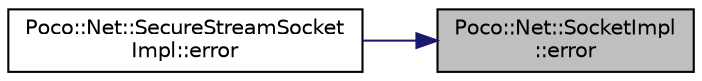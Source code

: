 digraph "Poco::Net::SocketImpl::error"
{
 // LATEX_PDF_SIZE
  edge [fontname="Helvetica",fontsize="10",labelfontname="Helvetica",labelfontsize="10"];
  node [fontname="Helvetica",fontsize="10",shape=record];
  rankdir="RL";
  Node1 [label="Poco::Net::SocketImpl\l::error",height=0.2,width=0.4,color="black", fillcolor="grey75", style="filled", fontcolor="black",tooltip="Returns the last error code."];
  Node1 -> Node2 [dir="back",color="midnightblue",fontsize="10",style="solid"];
  Node2 [label="Poco::Net::SecureStreamSocket\lImpl::error",height=0.2,width=0.4,color="black", fillcolor="white", style="filled",URL="$classPoco_1_1Net_1_1SecureStreamSocketImpl.html#a042af18d1fa877ef316d785daacabd51",tooltip=" "];
}
